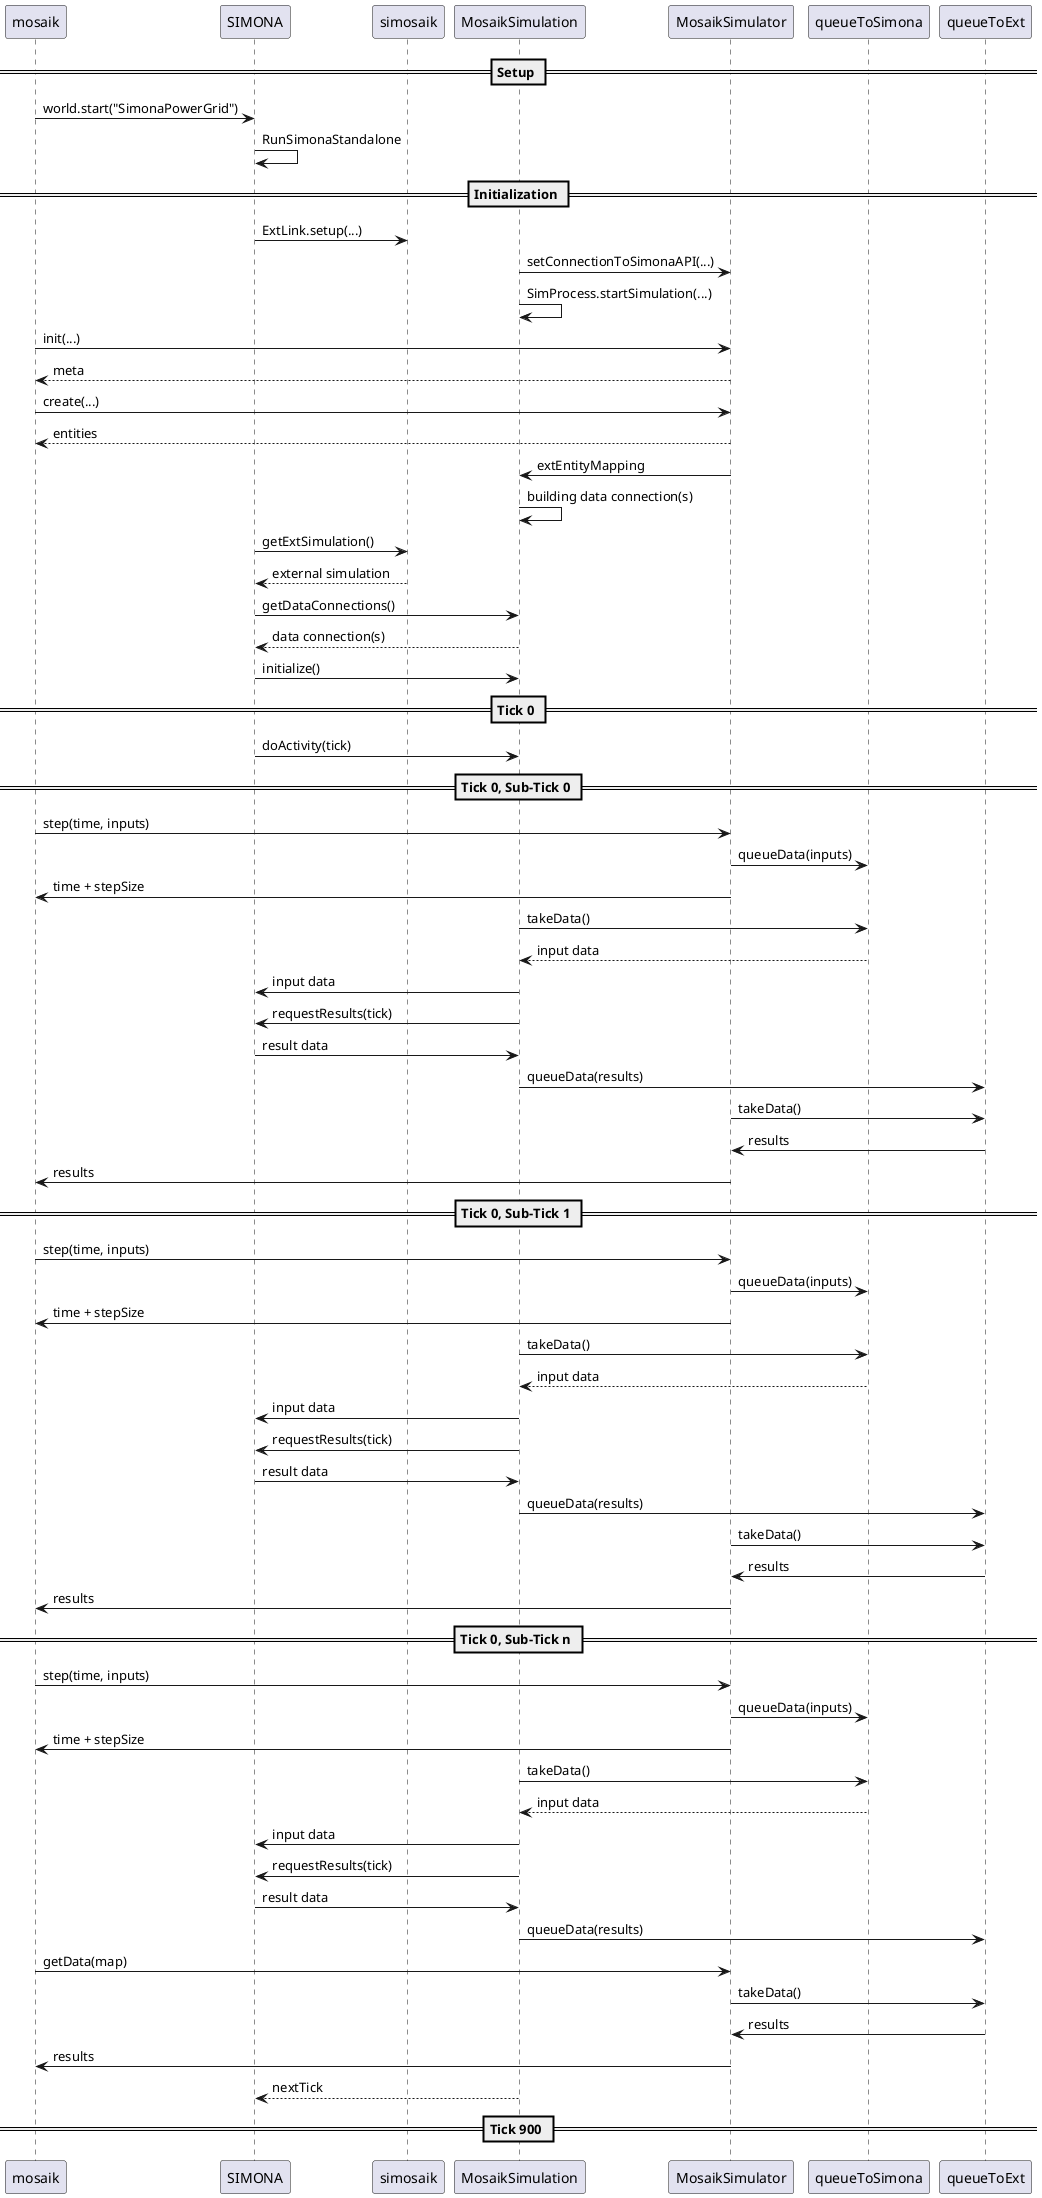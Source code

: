 @startuml

== Setup ==

mosaik -> SIMONA: world.start("SimonaPowerGrid")

SIMONA -> SIMONA: RunSimonaStandalone

== Initialization ==

SIMONA -> simosaik: ExtLink.setup(...)

MosaikSimulation -> MosaikSimulator: setConnectionToSimonaAPI(...)
MosaikSimulation -> MosaikSimulation: SimProcess.startSimulation(...)


mosaik -> MosaikSimulator: init(...)
MosaikSimulator --> mosaik: meta

mosaik -> MosaikSimulator: create(...)
MosaikSimulator --> mosaik: entities

MosaikSimulator -> MosaikSimulation: extEntityMapping
MosaikSimulation -> MosaikSimulation: building data connection(s)

SIMONA -> simosaik: getExtSimulation()
simosaik --> SIMONA: external simulation

SIMONA -> MosaikSimulation: getDataConnections()
MosaikSimulation --> SIMONA: data connection(s)

SIMONA -> MosaikSimulation: initialize()


== Tick 0 ==
SIMONA -> MosaikSimulation: doActivity(tick)

== Tick 0, Sub-Tick 0 ==
mosaik -> MosaikSimulator: step(time, inputs)

MosaikSimulator ->  queueToSimona: queueData(inputs)
MosaikSimulator -> mosaik: time + stepSize

MosaikSimulation -> queueToSimona: takeData()
queueToSimona --> MosaikSimulation: input data

MosaikSimulation -> SIMONA: input data

MosaikSimulation -> SIMONA: requestResults(tick)

SIMONA -> MosaikSimulation: result data
MosaikSimulation -> queueToExt: queueData(results)

MosaikSimulator -> queueToExt: takeData()
queueToExt -> MosaikSimulator: results
MosaikSimulator -> mosaik: results

== Tick 0, Sub-Tick 1 ==
mosaik -> MosaikSimulator: step(time, inputs)

MosaikSimulator ->  queueToSimona: queueData(inputs)
MosaikSimulator -> mosaik: time + stepSize

MosaikSimulation -> queueToSimona: takeData()
queueToSimona --> MosaikSimulation: input data

MosaikSimulation -> SIMONA: input data

MosaikSimulation -> SIMONA: requestResults(tick)

SIMONA -> MosaikSimulation: result data
MosaikSimulation -> queueToExt: queueData(results)

MosaikSimulator -> queueToExt: takeData()
queueToExt -> MosaikSimulator: results
MosaikSimulator -> mosaik: results

== Tick 0, Sub-Tick n ==
mosaik -> MosaikSimulator: step(time, inputs)

MosaikSimulator ->  queueToSimona: queueData(inputs)
MosaikSimulator -> mosaik: time + stepSize

MosaikSimulation -> queueToSimona: takeData()
queueToSimona --> MosaikSimulation: input data

MosaikSimulation -> SIMONA: input data

MosaikSimulation -> SIMONA: requestResults(tick)

SIMONA -> MosaikSimulation: result data
MosaikSimulation -> queueToExt: queueData(results)

mosaik -> MosaikSimulator: getData(map)

MosaikSimulator -> queueToExt: takeData()
queueToExt -> MosaikSimulator: results
MosaikSimulator -> mosaik: results

MosaikSimulation --> SIMONA: nextTick

== Tick 900 ==

@enduml